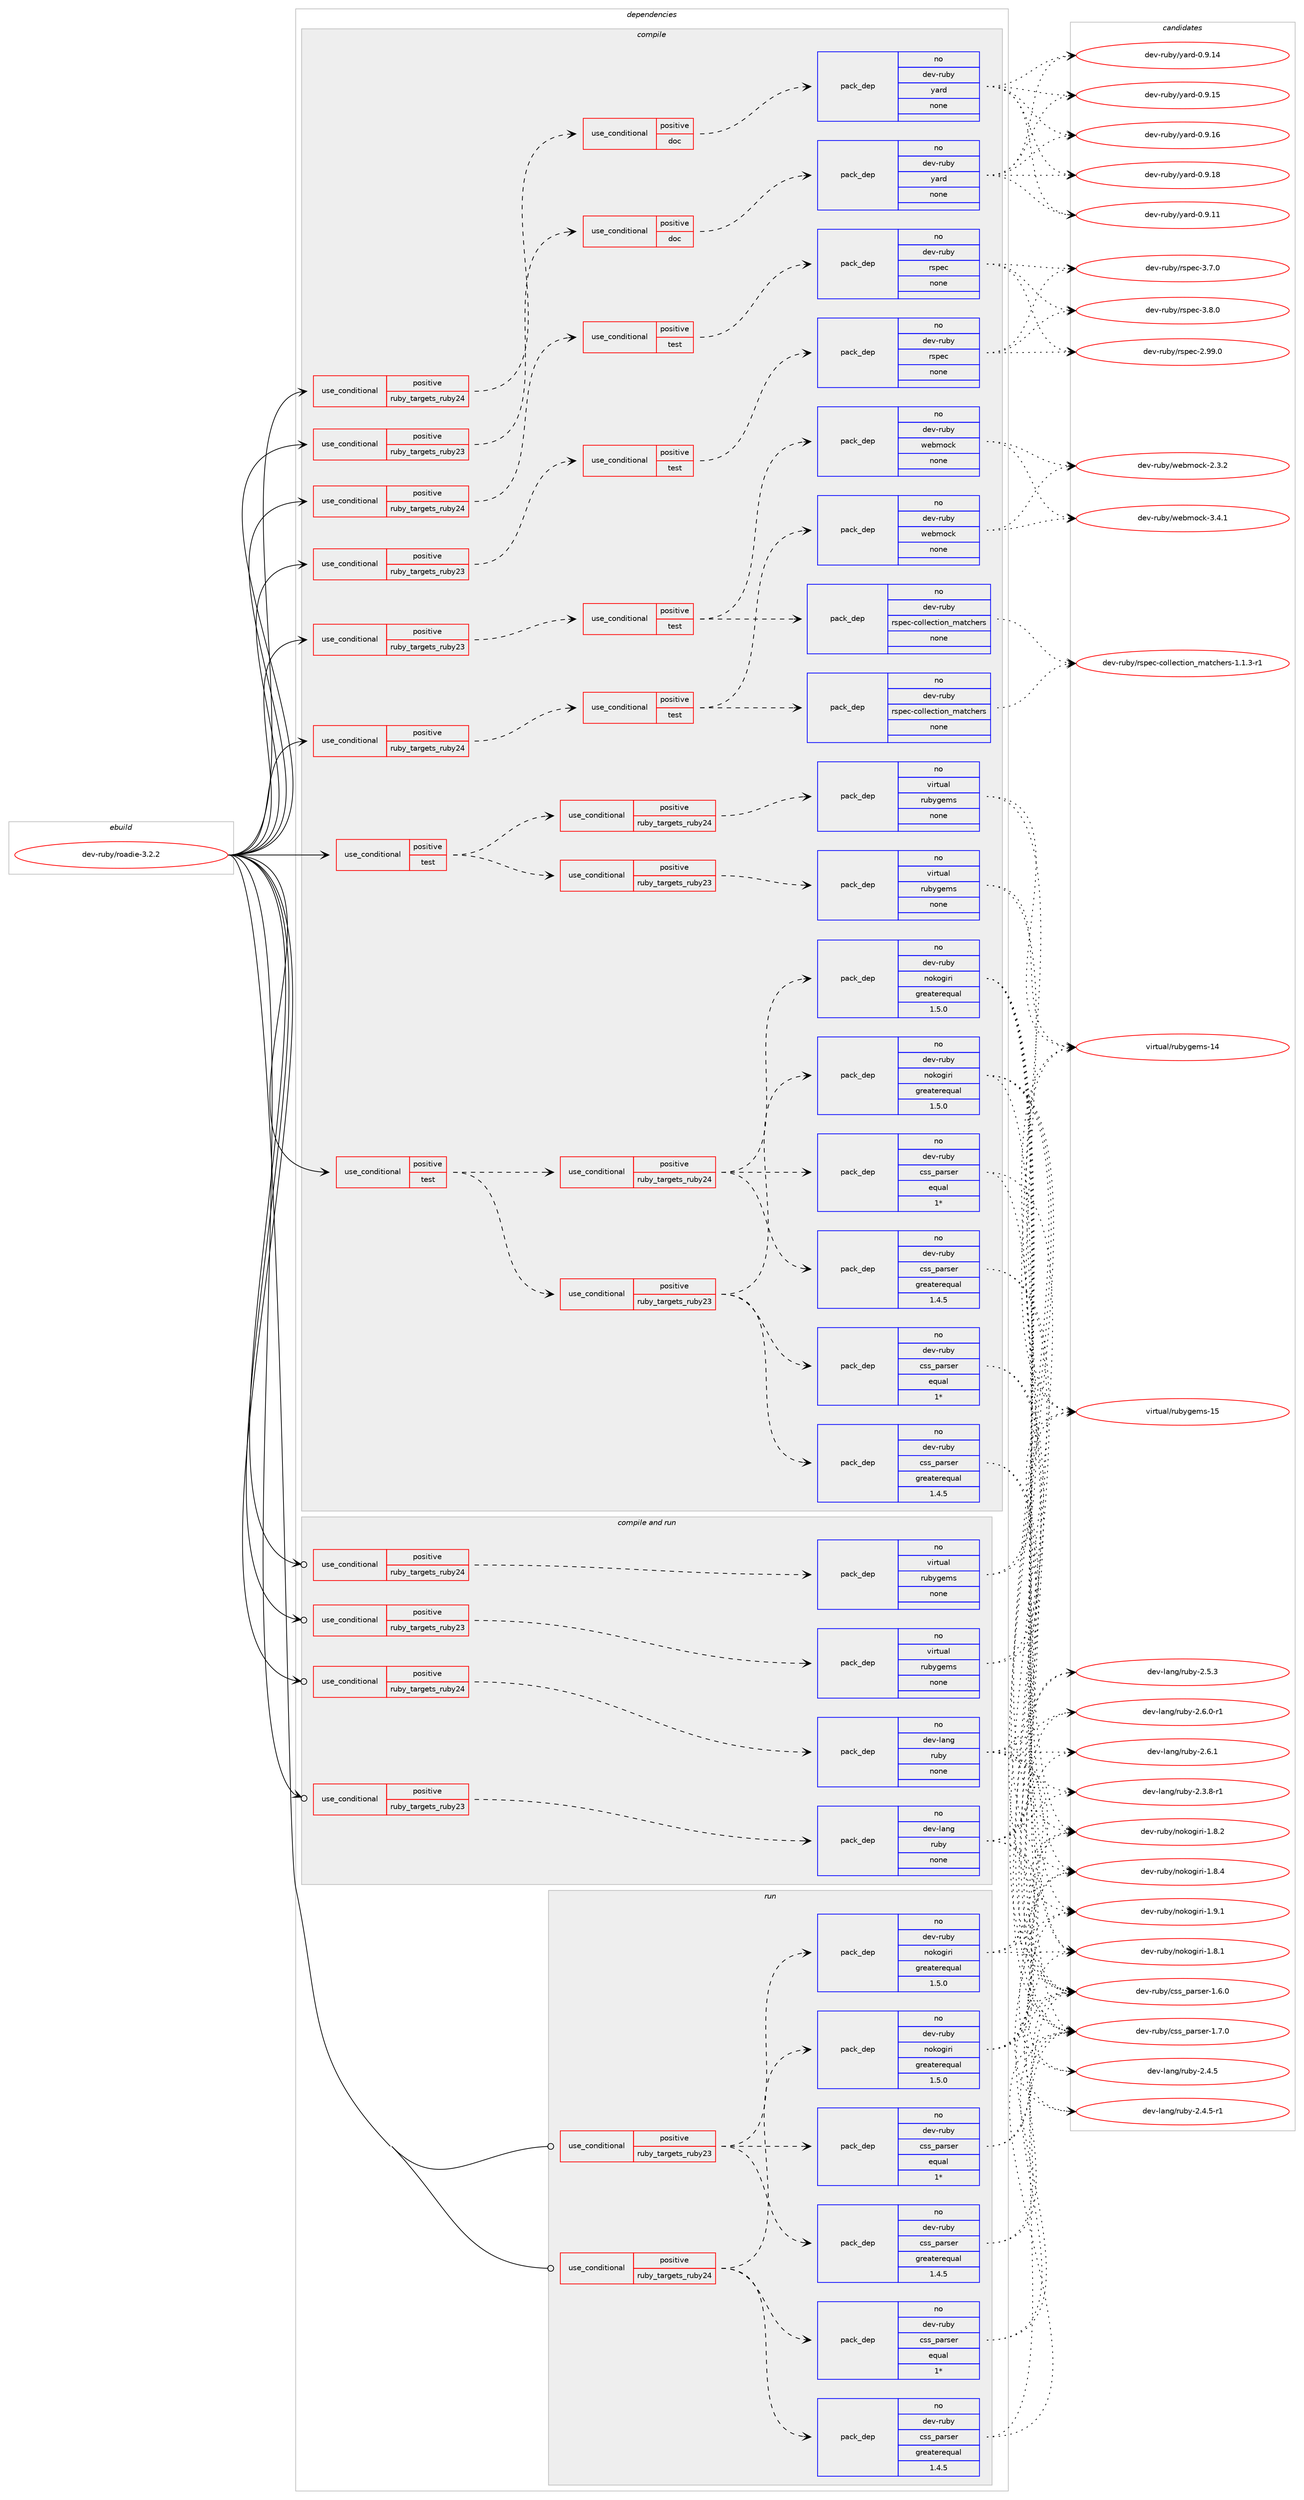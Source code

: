 digraph prolog {

# *************
# Graph options
# *************

newrank=true;
concentrate=true;
compound=true;
graph [rankdir=LR,fontname=Helvetica,fontsize=10,ranksep=1.5];#, ranksep=2.5, nodesep=0.2];
edge  [arrowhead=vee];
node  [fontname=Helvetica,fontsize=10];

# **********
# The ebuild
# **********

subgraph cluster_leftcol {
color=gray;
rank=same;
label=<<i>ebuild</i>>;
id [label="dev-ruby/roadie-3.2.2", color=red, width=4, href="../dev-ruby/roadie-3.2.2.svg"];
}

# ****************
# The dependencies
# ****************

subgraph cluster_midcol {
color=gray;
label=<<i>dependencies</i>>;
subgraph cluster_compile {
fillcolor="#eeeeee";
style=filled;
label=<<i>compile</i>>;
subgraph cond413509 {
dependency1519520 [label=<<TABLE BORDER="0" CELLBORDER="1" CELLSPACING="0" CELLPADDING="4"><TR><TD ROWSPAN="3" CELLPADDING="10">use_conditional</TD></TR><TR><TD>positive</TD></TR><TR><TD>ruby_targets_ruby23</TD></TR></TABLE>>, shape=none, color=red];
subgraph cond413510 {
dependency1519521 [label=<<TABLE BORDER="0" CELLBORDER="1" CELLSPACING="0" CELLPADDING="4"><TR><TD ROWSPAN="3" CELLPADDING="10">use_conditional</TD></TR><TR><TD>positive</TD></TR><TR><TD>doc</TD></TR></TABLE>>, shape=none, color=red];
subgraph pack1082505 {
dependency1519522 [label=<<TABLE BORDER="0" CELLBORDER="1" CELLSPACING="0" CELLPADDING="4" WIDTH="220"><TR><TD ROWSPAN="6" CELLPADDING="30">pack_dep</TD></TR><TR><TD WIDTH="110">no</TD></TR><TR><TD>dev-ruby</TD></TR><TR><TD>yard</TD></TR><TR><TD>none</TD></TR><TR><TD></TD></TR></TABLE>>, shape=none, color=blue];
}
dependency1519521:e -> dependency1519522:w [weight=20,style="dashed",arrowhead="vee"];
}
dependency1519520:e -> dependency1519521:w [weight=20,style="dashed",arrowhead="vee"];
}
id:e -> dependency1519520:w [weight=20,style="solid",arrowhead="vee"];
subgraph cond413511 {
dependency1519523 [label=<<TABLE BORDER="0" CELLBORDER="1" CELLSPACING="0" CELLPADDING="4"><TR><TD ROWSPAN="3" CELLPADDING="10">use_conditional</TD></TR><TR><TD>positive</TD></TR><TR><TD>ruby_targets_ruby23</TD></TR></TABLE>>, shape=none, color=red];
subgraph cond413512 {
dependency1519524 [label=<<TABLE BORDER="0" CELLBORDER="1" CELLSPACING="0" CELLPADDING="4"><TR><TD ROWSPAN="3" CELLPADDING="10">use_conditional</TD></TR><TR><TD>positive</TD></TR><TR><TD>test</TD></TR></TABLE>>, shape=none, color=red];
subgraph pack1082506 {
dependency1519525 [label=<<TABLE BORDER="0" CELLBORDER="1" CELLSPACING="0" CELLPADDING="4" WIDTH="220"><TR><TD ROWSPAN="6" CELLPADDING="30">pack_dep</TD></TR><TR><TD WIDTH="110">no</TD></TR><TR><TD>dev-ruby</TD></TR><TR><TD>rspec</TD></TR><TR><TD>none</TD></TR><TR><TD></TD></TR></TABLE>>, shape=none, color=blue];
}
dependency1519524:e -> dependency1519525:w [weight=20,style="dashed",arrowhead="vee"];
}
dependency1519523:e -> dependency1519524:w [weight=20,style="dashed",arrowhead="vee"];
}
id:e -> dependency1519523:w [weight=20,style="solid",arrowhead="vee"];
subgraph cond413513 {
dependency1519526 [label=<<TABLE BORDER="0" CELLBORDER="1" CELLSPACING="0" CELLPADDING="4"><TR><TD ROWSPAN="3" CELLPADDING="10">use_conditional</TD></TR><TR><TD>positive</TD></TR><TR><TD>ruby_targets_ruby23</TD></TR></TABLE>>, shape=none, color=red];
subgraph cond413514 {
dependency1519527 [label=<<TABLE BORDER="0" CELLBORDER="1" CELLSPACING="0" CELLPADDING="4"><TR><TD ROWSPAN="3" CELLPADDING="10">use_conditional</TD></TR><TR><TD>positive</TD></TR><TR><TD>test</TD></TR></TABLE>>, shape=none, color=red];
subgraph pack1082507 {
dependency1519528 [label=<<TABLE BORDER="0" CELLBORDER="1" CELLSPACING="0" CELLPADDING="4" WIDTH="220"><TR><TD ROWSPAN="6" CELLPADDING="30">pack_dep</TD></TR><TR><TD WIDTH="110">no</TD></TR><TR><TD>dev-ruby</TD></TR><TR><TD>rspec-collection_matchers</TD></TR><TR><TD>none</TD></TR><TR><TD></TD></TR></TABLE>>, shape=none, color=blue];
}
dependency1519527:e -> dependency1519528:w [weight=20,style="dashed",arrowhead="vee"];
subgraph pack1082508 {
dependency1519529 [label=<<TABLE BORDER="0" CELLBORDER="1" CELLSPACING="0" CELLPADDING="4" WIDTH="220"><TR><TD ROWSPAN="6" CELLPADDING="30">pack_dep</TD></TR><TR><TD WIDTH="110">no</TD></TR><TR><TD>dev-ruby</TD></TR><TR><TD>webmock</TD></TR><TR><TD>none</TD></TR><TR><TD></TD></TR></TABLE>>, shape=none, color=blue];
}
dependency1519527:e -> dependency1519529:w [weight=20,style="dashed",arrowhead="vee"];
}
dependency1519526:e -> dependency1519527:w [weight=20,style="dashed",arrowhead="vee"];
}
id:e -> dependency1519526:w [weight=20,style="solid",arrowhead="vee"];
subgraph cond413515 {
dependency1519530 [label=<<TABLE BORDER="0" CELLBORDER="1" CELLSPACING="0" CELLPADDING="4"><TR><TD ROWSPAN="3" CELLPADDING="10">use_conditional</TD></TR><TR><TD>positive</TD></TR><TR><TD>ruby_targets_ruby24</TD></TR></TABLE>>, shape=none, color=red];
subgraph cond413516 {
dependency1519531 [label=<<TABLE BORDER="0" CELLBORDER="1" CELLSPACING="0" CELLPADDING="4"><TR><TD ROWSPAN="3" CELLPADDING="10">use_conditional</TD></TR><TR><TD>positive</TD></TR><TR><TD>doc</TD></TR></TABLE>>, shape=none, color=red];
subgraph pack1082509 {
dependency1519532 [label=<<TABLE BORDER="0" CELLBORDER="1" CELLSPACING="0" CELLPADDING="4" WIDTH="220"><TR><TD ROWSPAN="6" CELLPADDING="30">pack_dep</TD></TR><TR><TD WIDTH="110">no</TD></TR><TR><TD>dev-ruby</TD></TR><TR><TD>yard</TD></TR><TR><TD>none</TD></TR><TR><TD></TD></TR></TABLE>>, shape=none, color=blue];
}
dependency1519531:e -> dependency1519532:w [weight=20,style="dashed",arrowhead="vee"];
}
dependency1519530:e -> dependency1519531:w [weight=20,style="dashed",arrowhead="vee"];
}
id:e -> dependency1519530:w [weight=20,style="solid",arrowhead="vee"];
subgraph cond413517 {
dependency1519533 [label=<<TABLE BORDER="0" CELLBORDER="1" CELLSPACING="0" CELLPADDING="4"><TR><TD ROWSPAN="3" CELLPADDING="10">use_conditional</TD></TR><TR><TD>positive</TD></TR><TR><TD>ruby_targets_ruby24</TD></TR></TABLE>>, shape=none, color=red];
subgraph cond413518 {
dependency1519534 [label=<<TABLE BORDER="0" CELLBORDER="1" CELLSPACING="0" CELLPADDING="4"><TR><TD ROWSPAN="3" CELLPADDING="10">use_conditional</TD></TR><TR><TD>positive</TD></TR><TR><TD>test</TD></TR></TABLE>>, shape=none, color=red];
subgraph pack1082510 {
dependency1519535 [label=<<TABLE BORDER="0" CELLBORDER="1" CELLSPACING="0" CELLPADDING="4" WIDTH="220"><TR><TD ROWSPAN="6" CELLPADDING="30">pack_dep</TD></TR><TR><TD WIDTH="110">no</TD></TR><TR><TD>dev-ruby</TD></TR><TR><TD>rspec</TD></TR><TR><TD>none</TD></TR><TR><TD></TD></TR></TABLE>>, shape=none, color=blue];
}
dependency1519534:e -> dependency1519535:w [weight=20,style="dashed",arrowhead="vee"];
}
dependency1519533:e -> dependency1519534:w [weight=20,style="dashed",arrowhead="vee"];
}
id:e -> dependency1519533:w [weight=20,style="solid",arrowhead="vee"];
subgraph cond413519 {
dependency1519536 [label=<<TABLE BORDER="0" CELLBORDER="1" CELLSPACING="0" CELLPADDING="4"><TR><TD ROWSPAN="3" CELLPADDING="10">use_conditional</TD></TR><TR><TD>positive</TD></TR><TR><TD>ruby_targets_ruby24</TD></TR></TABLE>>, shape=none, color=red];
subgraph cond413520 {
dependency1519537 [label=<<TABLE BORDER="0" CELLBORDER="1" CELLSPACING="0" CELLPADDING="4"><TR><TD ROWSPAN="3" CELLPADDING="10">use_conditional</TD></TR><TR><TD>positive</TD></TR><TR><TD>test</TD></TR></TABLE>>, shape=none, color=red];
subgraph pack1082511 {
dependency1519538 [label=<<TABLE BORDER="0" CELLBORDER="1" CELLSPACING="0" CELLPADDING="4" WIDTH="220"><TR><TD ROWSPAN="6" CELLPADDING="30">pack_dep</TD></TR><TR><TD WIDTH="110">no</TD></TR><TR><TD>dev-ruby</TD></TR><TR><TD>rspec-collection_matchers</TD></TR><TR><TD>none</TD></TR><TR><TD></TD></TR></TABLE>>, shape=none, color=blue];
}
dependency1519537:e -> dependency1519538:w [weight=20,style="dashed",arrowhead="vee"];
subgraph pack1082512 {
dependency1519539 [label=<<TABLE BORDER="0" CELLBORDER="1" CELLSPACING="0" CELLPADDING="4" WIDTH="220"><TR><TD ROWSPAN="6" CELLPADDING="30">pack_dep</TD></TR><TR><TD WIDTH="110">no</TD></TR><TR><TD>dev-ruby</TD></TR><TR><TD>webmock</TD></TR><TR><TD>none</TD></TR><TR><TD></TD></TR></TABLE>>, shape=none, color=blue];
}
dependency1519537:e -> dependency1519539:w [weight=20,style="dashed",arrowhead="vee"];
}
dependency1519536:e -> dependency1519537:w [weight=20,style="dashed",arrowhead="vee"];
}
id:e -> dependency1519536:w [weight=20,style="solid",arrowhead="vee"];
subgraph cond413521 {
dependency1519540 [label=<<TABLE BORDER="0" CELLBORDER="1" CELLSPACING="0" CELLPADDING="4"><TR><TD ROWSPAN="3" CELLPADDING="10">use_conditional</TD></TR><TR><TD>positive</TD></TR><TR><TD>test</TD></TR></TABLE>>, shape=none, color=red];
subgraph cond413522 {
dependency1519541 [label=<<TABLE BORDER="0" CELLBORDER="1" CELLSPACING="0" CELLPADDING="4"><TR><TD ROWSPAN="3" CELLPADDING="10">use_conditional</TD></TR><TR><TD>positive</TD></TR><TR><TD>ruby_targets_ruby23</TD></TR></TABLE>>, shape=none, color=red];
subgraph pack1082513 {
dependency1519542 [label=<<TABLE BORDER="0" CELLBORDER="1" CELLSPACING="0" CELLPADDING="4" WIDTH="220"><TR><TD ROWSPAN="6" CELLPADDING="30">pack_dep</TD></TR><TR><TD WIDTH="110">no</TD></TR><TR><TD>dev-ruby</TD></TR><TR><TD>nokogiri</TD></TR><TR><TD>greaterequal</TD></TR><TR><TD>1.5.0</TD></TR></TABLE>>, shape=none, color=blue];
}
dependency1519541:e -> dependency1519542:w [weight=20,style="dashed",arrowhead="vee"];
subgraph pack1082514 {
dependency1519543 [label=<<TABLE BORDER="0" CELLBORDER="1" CELLSPACING="0" CELLPADDING="4" WIDTH="220"><TR><TD ROWSPAN="6" CELLPADDING="30">pack_dep</TD></TR><TR><TD WIDTH="110">no</TD></TR><TR><TD>dev-ruby</TD></TR><TR><TD>css_parser</TD></TR><TR><TD>greaterequal</TD></TR><TR><TD>1.4.5</TD></TR></TABLE>>, shape=none, color=blue];
}
dependency1519541:e -> dependency1519543:w [weight=20,style="dashed",arrowhead="vee"];
subgraph pack1082515 {
dependency1519544 [label=<<TABLE BORDER="0" CELLBORDER="1" CELLSPACING="0" CELLPADDING="4" WIDTH="220"><TR><TD ROWSPAN="6" CELLPADDING="30">pack_dep</TD></TR><TR><TD WIDTH="110">no</TD></TR><TR><TD>dev-ruby</TD></TR><TR><TD>css_parser</TD></TR><TR><TD>equal</TD></TR><TR><TD>1*</TD></TR></TABLE>>, shape=none, color=blue];
}
dependency1519541:e -> dependency1519544:w [weight=20,style="dashed",arrowhead="vee"];
}
dependency1519540:e -> dependency1519541:w [weight=20,style="dashed",arrowhead="vee"];
subgraph cond413523 {
dependency1519545 [label=<<TABLE BORDER="0" CELLBORDER="1" CELLSPACING="0" CELLPADDING="4"><TR><TD ROWSPAN="3" CELLPADDING="10">use_conditional</TD></TR><TR><TD>positive</TD></TR><TR><TD>ruby_targets_ruby24</TD></TR></TABLE>>, shape=none, color=red];
subgraph pack1082516 {
dependency1519546 [label=<<TABLE BORDER="0" CELLBORDER="1" CELLSPACING="0" CELLPADDING="4" WIDTH="220"><TR><TD ROWSPAN="6" CELLPADDING="30">pack_dep</TD></TR><TR><TD WIDTH="110">no</TD></TR><TR><TD>dev-ruby</TD></TR><TR><TD>nokogiri</TD></TR><TR><TD>greaterequal</TD></TR><TR><TD>1.5.0</TD></TR></TABLE>>, shape=none, color=blue];
}
dependency1519545:e -> dependency1519546:w [weight=20,style="dashed",arrowhead="vee"];
subgraph pack1082517 {
dependency1519547 [label=<<TABLE BORDER="0" CELLBORDER="1" CELLSPACING="0" CELLPADDING="4" WIDTH="220"><TR><TD ROWSPAN="6" CELLPADDING="30">pack_dep</TD></TR><TR><TD WIDTH="110">no</TD></TR><TR><TD>dev-ruby</TD></TR><TR><TD>css_parser</TD></TR><TR><TD>greaterequal</TD></TR><TR><TD>1.4.5</TD></TR></TABLE>>, shape=none, color=blue];
}
dependency1519545:e -> dependency1519547:w [weight=20,style="dashed",arrowhead="vee"];
subgraph pack1082518 {
dependency1519548 [label=<<TABLE BORDER="0" CELLBORDER="1" CELLSPACING="0" CELLPADDING="4" WIDTH="220"><TR><TD ROWSPAN="6" CELLPADDING="30">pack_dep</TD></TR><TR><TD WIDTH="110">no</TD></TR><TR><TD>dev-ruby</TD></TR><TR><TD>css_parser</TD></TR><TR><TD>equal</TD></TR><TR><TD>1*</TD></TR></TABLE>>, shape=none, color=blue];
}
dependency1519545:e -> dependency1519548:w [weight=20,style="dashed",arrowhead="vee"];
}
dependency1519540:e -> dependency1519545:w [weight=20,style="dashed",arrowhead="vee"];
}
id:e -> dependency1519540:w [weight=20,style="solid",arrowhead="vee"];
subgraph cond413524 {
dependency1519549 [label=<<TABLE BORDER="0" CELLBORDER="1" CELLSPACING="0" CELLPADDING="4"><TR><TD ROWSPAN="3" CELLPADDING="10">use_conditional</TD></TR><TR><TD>positive</TD></TR><TR><TD>test</TD></TR></TABLE>>, shape=none, color=red];
subgraph cond413525 {
dependency1519550 [label=<<TABLE BORDER="0" CELLBORDER="1" CELLSPACING="0" CELLPADDING="4"><TR><TD ROWSPAN="3" CELLPADDING="10">use_conditional</TD></TR><TR><TD>positive</TD></TR><TR><TD>ruby_targets_ruby23</TD></TR></TABLE>>, shape=none, color=red];
subgraph pack1082519 {
dependency1519551 [label=<<TABLE BORDER="0" CELLBORDER="1" CELLSPACING="0" CELLPADDING="4" WIDTH="220"><TR><TD ROWSPAN="6" CELLPADDING="30">pack_dep</TD></TR><TR><TD WIDTH="110">no</TD></TR><TR><TD>virtual</TD></TR><TR><TD>rubygems</TD></TR><TR><TD>none</TD></TR><TR><TD></TD></TR></TABLE>>, shape=none, color=blue];
}
dependency1519550:e -> dependency1519551:w [weight=20,style="dashed",arrowhead="vee"];
}
dependency1519549:e -> dependency1519550:w [weight=20,style="dashed",arrowhead="vee"];
subgraph cond413526 {
dependency1519552 [label=<<TABLE BORDER="0" CELLBORDER="1" CELLSPACING="0" CELLPADDING="4"><TR><TD ROWSPAN="3" CELLPADDING="10">use_conditional</TD></TR><TR><TD>positive</TD></TR><TR><TD>ruby_targets_ruby24</TD></TR></TABLE>>, shape=none, color=red];
subgraph pack1082520 {
dependency1519553 [label=<<TABLE BORDER="0" CELLBORDER="1" CELLSPACING="0" CELLPADDING="4" WIDTH="220"><TR><TD ROWSPAN="6" CELLPADDING="30">pack_dep</TD></TR><TR><TD WIDTH="110">no</TD></TR><TR><TD>virtual</TD></TR><TR><TD>rubygems</TD></TR><TR><TD>none</TD></TR><TR><TD></TD></TR></TABLE>>, shape=none, color=blue];
}
dependency1519552:e -> dependency1519553:w [weight=20,style="dashed",arrowhead="vee"];
}
dependency1519549:e -> dependency1519552:w [weight=20,style="dashed",arrowhead="vee"];
}
id:e -> dependency1519549:w [weight=20,style="solid",arrowhead="vee"];
}
subgraph cluster_compileandrun {
fillcolor="#eeeeee";
style=filled;
label=<<i>compile and run</i>>;
subgraph cond413527 {
dependency1519554 [label=<<TABLE BORDER="0" CELLBORDER="1" CELLSPACING="0" CELLPADDING="4"><TR><TD ROWSPAN="3" CELLPADDING="10">use_conditional</TD></TR><TR><TD>positive</TD></TR><TR><TD>ruby_targets_ruby23</TD></TR></TABLE>>, shape=none, color=red];
subgraph pack1082521 {
dependency1519555 [label=<<TABLE BORDER="0" CELLBORDER="1" CELLSPACING="0" CELLPADDING="4" WIDTH="220"><TR><TD ROWSPAN="6" CELLPADDING="30">pack_dep</TD></TR><TR><TD WIDTH="110">no</TD></TR><TR><TD>dev-lang</TD></TR><TR><TD>ruby</TD></TR><TR><TD>none</TD></TR><TR><TD></TD></TR></TABLE>>, shape=none, color=blue];
}
dependency1519554:e -> dependency1519555:w [weight=20,style="dashed",arrowhead="vee"];
}
id:e -> dependency1519554:w [weight=20,style="solid",arrowhead="odotvee"];
subgraph cond413528 {
dependency1519556 [label=<<TABLE BORDER="0" CELLBORDER="1" CELLSPACING="0" CELLPADDING="4"><TR><TD ROWSPAN="3" CELLPADDING="10">use_conditional</TD></TR><TR><TD>positive</TD></TR><TR><TD>ruby_targets_ruby23</TD></TR></TABLE>>, shape=none, color=red];
subgraph pack1082522 {
dependency1519557 [label=<<TABLE BORDER="0" CELLBORDER="1" CELLSPACING="0" CELLPADDING="4" WIDTH="220"><TR><TD ROWSPAN="6" CELLPADDING="30">pack_dep</TD></TR><TR><TD WIDTH="110">no</TD></TR><TR><TD>virtual</TD></TR><TR><TD>rubygems</TD></TR><TR><TD>none</TD></TR><TR><TD></TD></TR></TABLE>>, shape=none, color=blue];
}
dependency1519556:e -> dependency1519557:w [weight=20,style="dashed",arrowhead="vee"];
}
id:e -> dependency1519556:w [weight=20,style="solid",arrowhead="odotvee"];
subgraph cond413529 {
dependency1519558 [label=<<TABLE BORDER="0" CELLBORDER="1" CELLSPACING="0" CELLPADDING="4"><TR><TD ROWSPAN="3" CELLPADDING="10">use_conditional</TD></TR><TR><TD>positive</TD></TR><TR><TD>ruby_targets_ruby24</TD></TR></TABLE>>, shape=none, color=red];
subgraph pack1082523 {
dependency1519559 [label=<<TABLE BORDER="0" CELLBORDER="1" CELLSPACING="0" CELLPADDING="4" WIDTH="220"><TR><TD ROWSPAN="6" CELLPADDING="30">pack_dep</TD></TR><TR><TD WIDTH="110">no</TD></TR><TR><TD>dev-lang</TD></TR><TR><TD>ruby</TD></TR><TR><TD>none</TD></TR><TR><TD></TD></TR></TABLE>>, shape=none, color=blue];
}
dependency1519558:e -> dependency1519559:w [weight=20,style="dashed",arrowhead="vee"];
}
id:e -> dependency1519558:w [weight=20,style="solid",arrowhead="odotvee"];
subgraph cond413530 {
dependency1519560 [label=<<TABLE BORDER="0" CELLBORDER="1" CELLSPACING="0" CELLPADDING="4"><TR><TD ROWSPAN="3" CELLPADDING="10">use_conditional</TD></TR><TR><TD>positive</TD></TR><TR><TD>ruby_targets_ruby24</TD></TR></TABLE>>, shape=none, color=red];
subgraph pack1082524 {
dependency1519561 [label=<<TABLE BORDER="0" CELLBORDER="1" CELLSPACING="0" CELLPADDING="4" WIDTH="220"><TR><TD ROWSPAN="6" CELLPADDING="30">pack_dep</TD></TR><TR><TD WIDTH="110">no</TD></TR><TR><TD>virtual</TD></TR><TR><TD>rubygems</TD></TR><TR><TD>none</TD></TR><TR><TD></TD></TR></TABLE>>, shape=none, color=blue];
}
dependency1519560:e -> dependency1519561:w [weight=20,style="dashed",arrowhead="vee"];
}
id:e -> dependency1519560:w [weight=20,style="solid",arrowhead="odotvee"];
}
subgraph cluster_run {
fillcolor="#eeeeee";
style=filled;
label=<<i>run</i>>;
subgraph cond413531 {
dependency1519562 [label=<<TABLE BORDER="0" CELLBORDER="1" CELLSPACING="0" CELLPADDING="4"><TR><TD ROWSPAN="3" CELLPADDING="10">use_conditional</TD></TR><TR><TD>positive</TD></TR><TR><TD>ruby_targets_ruby23</TD></TR></TABLE>>, shape=none, color=red];
subgraph pack1082525 {
dependency1519563 [label=<<TABLE BORDER="0" CELLBORDER="1" CELLSPACING="0" CELLPADDING="4" WIDTH="220"><TR><TD ROWSPAN="6" CELLPADDING="30">pack_dep</TD></TR><TR><TD WIDTH="110">no</TD></TR><TR><TD>dev-ruby</TD></TR><TR><TD>nokogiri</TD></TR><TR><TD>greaterequal</TD></TR><TR><TD>1.5.0</TD></TR></TABLE>>, shape=none, color=blue];
}
dependency1519562:e -> dependency1519563:w [weight=20,style="dashed",arrowhead="vee"];
subgraph pack1082526 {
dependency1519564 [label=<<TABLE BORDER="0" CELLBORDER="1" CELLSPACING="0" CELLPADDING="4" WIDTH="220"><TR><TD ROWSPAN="6" CELLPADDING="30">pack_dep</TD></TR><TR><TD WIDTH="110">no</TD></TR><TR><TD>dev-ruby</TD></TR><TR><TD>css_parser</TD></TR><TR><TD>greaterequal</TD></TR><TR><TD>1.4.5</TD></TR></TABLE>>, shape=none, color=blue];
}
dependency1519562:e -> dependency1519564:w [weight=20,style="dashed",arrowhead="vee"];
subgraph pack1082527 {
dependency1519565 [label=<<TABLE BORDER="0" CELLBORDER="1" CELLSPACING="0" CELLPADDING="4" WIDTH="220"><TR><TD ROWSPAN="6" CELLPADDING="30">pack_dep</TD></TR><TR><TD WIDTH="110">no</TD></TR><TR><TD>dev-ruby</TD></TR><TR><TD>css_parser</TD></TR><TR><TD>equal</TD></TR><TR><TD>1*</TD></TR></TABLE>>, shape=none, color=blue];
}
dependency1519562:e -> dependency1519565:w [weight=20,style="dashed",arrowhead="vee"];
}
id:e -> dependency1519562:w [weight=20,style="solid",arrowhead="odot"];
subgraph cond413532 {
dependency1519566 [label=<<TABLE BORDER="0" CELLBORDER="1" CELLSPACING="0" CELLPADDING="4"><TR><TD ROWSPAN="3" CELLPADDING="10">use_conditional</TD></TR><TR><TD>positive</TD></TR><TR><TD>ruby_targets_ruby24</TD></TR></TABLE>>, shape=none, color=red];
subgraph pack1082528 {
dependency1519567 [label=<<TABLE BORDER="0" CELLBORDER="1" CELLSPACING="0" CELLPADDING="4" WIDTH="220"><TR><TD ROWSPAN="6" CELLPADDING="30">pack_dep</TD></TR><TR><TD WIDTH="110">no</TD></TR><TR><TD>dev-ruby</TD></TR><TR><TD>nokogiri</TD></TR><TR><TD>greaterequal</TD></TR><TR><TD>1.5.0</TD></TR></TABLE>>, shape=none, color=blue];
}
dependency1519566:e -> dependency1519567:w [weight=20,style="dashed",arrowhead="vee"];
subgraph pack1082529 {
dependency1519568 [label=<<TABLE BORDER="0" CELLBORDER="1" CELLSPACING="0" CELLPADDING="4" WIDTH="220"><TR><TD ROWSPAN="6" CELLPADDING="30">pack_dep</TD></TR><TR><TD WIDTH="110">no</TD></TR><TR><TD>dev-ruby</TD></TR><TR><TD>css_parser</TD></TR><TR><TD>greaterequal</TD></TR><TR><TD>1.4.5</TD></TR></TABLE>>, shape=none, color=blue];
}
dependency1519566:e -> dependency1519568:w [weight=20,style="dashed",arrowhead="vee"];
subgraph pack1082530 {
dependency1519569 [label=<<TABLE BORDER="0" CELLBORDER="1" CELLSPACING="0" CELLPADDING="4" WIDTH="220"><TR><TD ROWSPAN="6" CELLPADDING="30">pack_dep</TD></TR><TR><TD WIDTH="110">no</TD></TR><TR><TD>dev-ruby</TD></TR><TR><TD>css_parser</TD></TR><TR><TD>equal</TD></TR><TR><TD>1*</TD></TR></TABLE>>, shape=none, color=blue];
}
dependency1519566:e -> dependency1519569:w [weight=20,style="dashed",arrowhead="vee"];
}
id:e -> dependency1519566:w [weight=20,style="solid",arrowhead="odot"];
}
}

# **************
# The candidates
# **************

subgraph cluster_choices {
rank=same;
color=gray;
label=<<i>candidates</i>>;

subgraph choice1082505 {
color=black;
nodesep=1;
choice1001011184511411798121471219711410045484657464949 [label="dev-ruby/yard-0.9.11", color=red, width=4,href="../dev-ruby/yard-0.9.11.svg"];
choice1001011184511411798121471219711410045484657464952 [label="dev-ruby/yard-0.9.14", color=red, width=4,href="../dev-ruby/yard-0.9.14.svg"];
choice1001011184511411798121471219711410045484657464953 [label="dev-ruby/yard-0.9.15", color=red, width=4,href="../dev-ruby/yard-0.9.15.svg"];
choice1001011184511411798121471219711410045484657464954 [label="dev-ruby/yard-0.9.16", color=red, width=4,href="../dev-ruby/yard-0.9.16.svg"];
choice1001011184511411798121471219711410045484657464956 [label="dev-ruby/yard-0.9.18", color=red, width=4,href="../dev-ruby/yard-0.9.18.svg"];
dependency1519522:e -> choice1001011184511411798121471219711410045484657464949:w [style=dotted,weight="100"];
dependency1519522:e -> choice1001011184511411798121471219711410045484657464952:w [style=dotted,weight="100"];
dependency1519522:e -> choice1001011184511411798121471219711410045484657464953:w [style=dotted,weight="100"];
dependency1519522:e -> choice1001011184511411798121471219711410045484657464954:w [style=dotted,weight="100"];
dependency1519522:e -> choice1001011184511411798121471219711410045484657464956:w [style=dotted,weight="100"];
}
subgraph choice1082506 {
color=black;
nodesep=1;
choice1001011184511411798121471141151121019945504657574648 [label="dev-ruby/rspec-2.99.0", color=red, width=4,href="../dev-ruby/rspec-2.99.0.svg"];
choice10010111845114117981214711411511210199455146554648 [label="dev-ruby/rspec-3.7.0", color=red, width=4,href="../dev-ruby/rspec-3.7.0.svg"];
choice10010111845114117981214711411511210199455146564648 [label="dev-ruby/rspec-3.8.0", color=red, width=4,href="../dev-ruby/rspec-3.8.0.svg"];
dependency1519525:e -> choice1001011184511411798121471141151121019945504657574648:w [style=dotted,weight="100"];
dependency1519525:e -> choice10010111845114117981214711411511210199455146554648:w [style=dotted,weight="100"];
dependency1519525:e -> choice10010111845114117981214711411511210199455146564648:w [style=dotted,weight="100"];
}
subgraph choice1082507 {
color=black;
nodesep=1;
choice100101118451141179812147114115112101994599111108108101991161051111109510997116991041011141154549464946514511449 [label="dev-ruby/rspec-collection_matchers-1.1.3-r1", color=red, width=4,href="../dev-ruby/rspec-collection_matchers-1.1.3-r1.svg"];
dependency1519528:e -> choice100101118451141179812147114115112101994599111108108101991161051111109510997116991041011141154549464946514511449:w [style=dotted,weight="100"];
}
subgraph choice1082508 {
color=black;
nodesep=1;
choice1001011184511411798121471191019810911199107455046514650 [label="dev-ruby/webmock-2.3.2", color=red, width=4,href="../dev-ruby/webmock-2.3.2.svg"];
choice1001011184511411798121471191019810911199107455146524649 [label="dev-ruby/webmock-3.4.1", color=red, width=4,href="../dev-ruby/webmock-3.4.1.svg"];
dependency1519529:e -> choice1001011184511411798121471191019810911199107455046514650:w [style=dotted,weight="100"];
dependency1519529:e -> choice1001011184511411798121471191019810911199107455146524649:w [style=dotted,weight="100"];
}
subgraph choice1082509 {
color=black;
nodesep=1;
choice1001011184511411798121471219711410045484657464949 [label="dev-ruby/yard-0.9.11", color=red, width=4,href="../dev-ruby/yard-0.9.11.svg"];
choice1001011184511411798121471219711410045484657464952 [label="dev-ruby/yard-0.9.14", color=red, width=4,href="../dev-ruby/yard-0.9.14.svg"];
choice1001011184511411798121471219711410045484657464953 [label="dev-ruby/yard-0.9.15", color=red, width=4,href="../dev-ruby/yard-0.9.15.svg"];
choice1001011184511411798121471219711410045484657464954 [label="dev-ruby/yard-0.9.16", color=red, width=4,href="../dev-ruby/yard-0.9.16.svg"];
choice1001011184511411798121471219711410045484657464956 [label="dev-ruby/yard-0.9.18", color=red, width=4,href="../dev-ruby/yard-0.9.18.svg"];
dependency1519532:e -> choice1001011184511411798121471219711410045484657464949:w [style=dotted,weight="100"];
dependency1519532:e -> choice1001011184511411798121471219711410045484657464952:w [style=dotted,weight="100"];
dependency1519532:e -> choice1001011184511411798121471219711410045484657464953:w [style=dotted,weight="100"];
dependency1519532:e -> choice1001011184511411798121471219711410045484657464954:w [style=dotted,weight="100"];
dependency1519532:e -> choice1001011184511411798121471219711410045484657464956:w [style=dotted,weight="100"];
}
subgraph choice1082510 {
color=black;
nodesep=1;
choice1001011184511411798121471141151121019945504657574648 [label="dev-ruby/rspec-2.99.0", color=red, width=4,href="../dev-ruby/rspec-2.99.0.svg"];
choice10010111845114117981214711411511210199455146554648 [label="dev-ruby/rspec-3.7.0", color=red, width=4,href="../dev-ruby/rspec-3.7.0.svg"];
choice10010111845114117981214711411511210199455146564648 [label="dev-ruby/rspec-3.8.0", color=red, width=4,href="../dev-ruby/rspec-3.8.0.svg"];
dependency1519535:e -> choice1001011184511411798121471141151121019945504657574648:w [style=dotted,weight="100"];
dependency1519535:e -> choice10010111845114117981214711411511210199455146554648:w [style=dotted,weight="100"];
dependency1519535:e -> choice10010111845114117981214711411511210199455146564648:w [style=dotted,weight="100"];
}
subgraph choice1082511 {
color=black;
nodesep=1;
choice100101118451141179812147114115112101994599111108108101991161051111109510997116991041011141154549464946514511449 [label="dev-ruby/rspec-collection_matchers-1.1.3-r1", color=red, width=4,href="../dev-ruby/rspec-collection_matchers-1.1.3-r1.svg"];
dependency1519538:e -> choice100101118451141179812147114115112101994599111108108101991161051111109510997116991041011141154549464946514511449:w [style=dotted,weight="100"];
}
subgraph choice1082512 {
color=black;
nodesep=1;
choice1001011184511411798121471191019810911199107455046514650 [label="dev-ruby/webmock-2.3.2", color=red, width=4,href="../dev-ruby/webmock-2.3.2.svg"];
choice1001011184511411798121471191019810911199107455146524649 [label="dev-ruby/webmock-3.4.1", color=red, width=4,href="../dev-ruby/webmock-3.4.1.svg"];
dependency1519539:e -> choice1001011184511411798121471191019810911199107455046514650:w [style=dotted,weight="100"];
dependency1519539:e -> choice1001011184511411798121471191019810911199107455146524649:w [style=dotted,weight="100"];
}
subgraph choice1082513 {
color=black;
nodesep=1;
choice100101118451141179812147110111107111103105114105454946564649 [label="dev-ruby/nokogiri-1.8.1", color=red, width=4,href="../dev-ruby/nokogiri-1.8.1.svg"];
choice100101118451141179812147110111107111103105114105454946564650 [label="dev-ruby/nokogiri-1.8.2", color=red, width=4,href="../dev-ruby/nokogiri-1.8.2.svg"];
choice100101118451141179812147110111107111103105114105454946564652 [label="dev-ruby/nokogiri-1.8.4", color=red, width=4,href="../dev-ruby/nokogiri-1.8.4.svg"];
choice100101118451141179812147110111107111103105114105454946574649 [label="dev-ruby/nokogiri-1.9.1", color=red, width=4,href="../dev-ruby/nokogiri-1.9.1.svg"];
dependency1519542:e -> choice100101118451141179812147110111107111103105114105454946564649:w [style=dotted,weight="100"];
dependency1519542:e -> choice100101118451141179812147110111107111103105114105454946564650:w [style=dotted,weight="100"];
dependency1519542:e -> choice100101118451141179812147110111107111103105114105454946564652:w [style=dotted,weight="100"];
dependency1519542:e -> choice100101118451141179812147110111107111103105114105454946574649:w [style=dotted,weight="100"];
}
subgraph choice1082514 {
color=black;
nodesep=1;
choice100101118451141179812147991151159511297114115101114454946544648 [label="dev-ruby/css_parser-1.6.0", color=red, width=4,href="../dev-ruby/css_parser-1.6.0.svg"];
choice100101118451141179812147991151159511297114115101114454946554648 [label="dev-ruby/css_parser-1.7.0", color=red, width=4,href="../dev-ruby/css_parser-1.7.0.svg"];
dependency1519543:e -> choice100101118451141179812147991151159511297114115101114454946544648:w [style=dotted,weight="100"];
dependency1519543:e -> choice100101118451141179812147991151159511297114115101114454946554648:w [style=dotted,weight="100"];
}
subgraph choice1082515 {
color=black;
nodesep=1;
choice100101118451141179812147991151159511297114115101114454946544648 [label="dev-ruby/css_parser-1.6.0", color=red, width=4,href="../dev-ruby/css_parser-1.6.0.svg"];
choice100101118451141179812147991151159511297114115101114454946554648 [label="dev-ruby/css_parser-1.7.0", color=red, width=4,href="../dev-ruby/css_parser-1.7.0.svg"];
dependency1519544:e -> choice100101118451141179812147991151159511297114115101114454946544648:w [style=dotted,weight="100"];
dependency1519544:e -> choice100101118451141179812147991151159511297114115101114454946554648:w [style=dotted,weight="100"];
}
subgraph choice1082516 {
color=black;
nodesep=1;
choice100101118451141179812147110111107111103105114105454946564649 [label="dev-ruby/nokogiri-1.8.1", color=red, width=4,href="../dev-ruby/nokogiri-1.8.1.svg"];
choice100101118451141179812147110111107111103105114105454946564650 [label="dev-ruby/nokogiri-1.8.2", color=red, width=4,href="../dev-ruby/nokogiri-1.8.2.svg"];
choice100101118451141179812147110111107111103105114105454946564652 [label="dev-ruby/nokogiri-1.8.4", color=red, width=4,href="../dev-ruby/nokogiri-1.8.4.svg"];
choice100101118451141179812147110111107111103105114105454946574649 [label="dev-ruby/nokogiri-1.9.1", color=red, width=4,href="../dev-ruby/nokogiri-1.9.1.svg"];
dependency1519546:e -> choice100101118451141179812147110111107111103105114105454946564649:w [style=dotted,weight="100"];
dependency1519546:e -> choice100101118451141179812147110111107111103105114105454946564650:w [style=dotted,weight="100"];
dependency1519546:e -> choice100101118451141179812147110111107111103105114105454946564652:w [style=dotted,weight="100"];
dependency1519546:e -> choice100101118451141179812147110111107111103105114105454946574649:w [style=dotted,weight="100"];
}
subgraph choice1082517 {
color=black;
nodesep=1;
choice100101118451141179812147991151159511297114115101114454946544648 [label="dev-ruby/css_parser-1.6.0", color=red, width=4,href="../dev-ruby/css_parser-1.6.0.svg"];
choice100101118451141179812147991151159511297114115101114454946554648 [label="dev-ruby/css_parser-1.7.0", color=red, width=4,href="../dev-ruby/css_parser-1.7.0.svg"];
dependency1519547:e -> choice100101118451141179812147991151159511297114115101114454946544648:w [style=dotted,weight="100"];
dependency1519547:e -> choice100101118451141179812147991151159511297114115101114454946554648:w [style=dotted,weight="100"];
}
subgraph choice1082518 {
color=black;
nodesep=1;
choice100101118451141179812147991151159511297114115101114454946544648 [label="dev-ruby/css_parser-1.6.0", color=red, width=4,href="../dev-ruby/css_parser-1.6.0.svg"];
choice100101118451141179812147991151159511297114115101114454946554648 [label="dev-ruby/css_parser-1.7.0", color=red, width=4,href="../dev-ruby/css_parser-1.7.0.svg"];
dependency1519548:e -> choice100101118451141179812147991151159511297114115101114454946544648:w [style=dotted,weight="100"];
dependency1519548:e -> choice100101118451141179812147991151159511297114115101114454946554648:w [style=dotted,weight="100"];
}
subgraph choice1082519 {
color=black;
nodesep=1;
choice118105114116117971084711411798121103101109115454952 [label="virtual/rubygems-14", color=red, width=4,href="../virtual/rubygems-14.svg"];
choice118105114116117971084711411798121103101109115454953 [label="virtual/rubygems-15", color=red, width=4,href="../virtual/rubygems-15.svg"];
dependency1519551:e -> choice118105114116117971084711411798121103101109115454952:w [style=dotted,weight="100"];
dependency1519551:e -> choice118105114116117971084711411798121103101109115454953:w [style=dotted,weight="100"];
}
subgraph choice1082520 {
color=black;
nodesep=1;
choice118105114116117971084711411798121103101109115454952 [label="virtual/rubygems-14", color=red, width=4,href="../virtual/rubygems-14.svg"];
choice118105114116117971084711411798121103101109115454953 [label="virtual/rubygems-15", color=red, width=4,href="../virtual/rubygems-15.svg"];
dependency1519553:e -> choice118105114116117971084711411798121103101109115454952:w [style=dotted,weight="100"];
dependency1519553:e -> choice118105114116117971084711411798121103101109115454953:w [style=dotted,weight="100"];
}
subgraph choice1082521 {
color=black;
nodesep=1;
choice100101118451089711010347114117981214550465146564511449 [label="dev-lang/ruby-2.3.8-r1", color=red, width=4,href="../dev-lang/ruby-2.3.8-r1.svg"];
choice10010111845108971101034711411798121455046524653 [label="dev-lang/ruby-2.4.5", color=red, width=4,href="../dev-lang/ruby-2.4.5.svg"];
choice100101118451089711010347114117981214550465246534511449 [label="dev-lang/ruby-2.4.5-r1", color=red, width=4,href="../dev-lang/ruby-2.4.5-r1.svg"];
choice10010111845108971101034711411798121455046534651 [label="dev-lang/ruby-2.5.3", color=red, width=4,href="../dev-lang/ruby-2.5.3.svg"];
choice100101118451089711010347114117981214550465446484511449 [label="dev-lang/ruby-2.6.0-r1", color=red, width=4,href="../dev-lang/ruby-2.6.0-r1.svg"];
choice10010111845108971101034711411798121455046544649 [label="dev-lang/ruby-2.6.1", color=red, width=4,href="../dev-lang/ruby-2.6.1.svg"];
dependency1519555:e -> choice100101118451089711010347114117981214550465146564511449:w [style=dotted,weight="100"];
dependency1519555:e -> choice10010111845108971101034711411798121455046524653:w [style=dotted,weight="100"];
dependency1519555:e -> choice100101118451089711010347114117981214550465246534511449:w [style=dotted,weight="100"];
dependency1519555:e -> choice10010111845108971101034711411798121455046534651:w [style=dotted,weight="100"];
dependency1519555:e -> choice100101118451089711010347114117981214550465446484511449:w [style=dotted,weight="100"];
dependency1519555:e -> choice10010111845108971101034711411798121455046544649:w [style=dotted,weight="100"];
}
subgraph choice1082522 {
color=black;
nodesep=1;
choice118105114116117971084711411798121103101109115454952 [label="virtual/rubygems-14", color=red, width=4,href="../virtual/rubygems-14.svg"];
choice118105114116117971084711411798121103101109115454953 [label="virtual/rubygems-15", color=red, width=4,href="../virtual/rubygems-15.svg"];
dependency1519557:e -> choice118105114116117971084711411798121103101109115454952:w [style=dotted,weight="100"];
dependency1519557:e -> choice118105114116117971084711411798121103101109115454953:w [style=dotted,weight="100"];
}
subgraph choice1082523 {
color=black;
nodesep=1;
choice100101118451089711010347114117981214550465146564511449 [label="dev-lang/ruby-2.3.8-r1", color=red, width=4,href="../dev-lang/ruby-2.3.8-r1.svg"];
choice10010111845108971101034711411798121455046524653 [label="dev-lang/ruby-2.4.5", color=red, width=4,href="../dev-lang/ruby-2.4.5.svg"];
choice100101118451089711010347114117981214550465246534511449 [label="dev-lang/ruby-2.4.5-r1", color=red, width=4,href="../dev-lang/ruby-2.4.5-r1.svg"];
choice10010111845108971101034711411798121455046534651 [label="dev-lang/ruby-2.5.3", color=red, width=4,href="../dev-lang/ruby-2.5.3.svg"];
choice100101118451089711010347114117981214550465446484511449 [label="dev-lang/ruby-2.6.0-r1", color=red, width=4,href="../dev-lang/ruby-2.6.0-r1.svg"];
choice10010111845108971101034711411798121455046544649 [label="dev-lang/ruby-2.6.1", color=red, width=4,href="../dev-lang/ruby-2.6.1.svg"];
dependency1519559:e -> choice100101118451089711010347114117981214550465146564511449:w [style=dotted,weight="100"];
dependency1519559:e -> choice10010111845108971101034711411798121455046524653:w [style=dotted,weight="100"];
dependency1519559:e -> choice100101118451089711010347114117981214550465246534511449:w [style=dotted,weight="100"];
dependency1519559:e -> choice10010111845108971101034711411798121455046534651:w [style=dotted,weight="100"];
dependency1519559:e -> choice100101118451089711010347114117981214550465446484511449:w [style=dotted,weight="100"];
dependency1519559:e -> choice10010111845108971101034711411798121455046544649:w [style=dotted,weight="100"];
}
subgraph choice1082524 {
color=black;
nodesep=1;
choice118105114116117971084711411798121103101109115454952 [label="virtual/rubygems-14", color=red, width=4,href="../virtual/rubygems-14.svg"];
choice118105114116117971084711411798121103101109115454953 [label="virtual/rubygems-15", color=red, width=4,href="../virtual/rubygems-15.svg"];
dependency1519561:e -> choice118105114116117971084711411798121103101109115454952:w [style=dotted,weight="100"];
dependency1519561:e -> choice118105114116117971084711411798121103101109115454953:w [style=dotted,weight="100"];
}
subgraph choice1082525 {
color=black;
nodesep=1;
choice100101118451141179812147110111107111103105114105454946564649 [label="dev-ruby/nokogiri-1.8.1", color=red, width=4,href="../dev-ruby/nokogiri-1.8.1.svg"];
choice100101118451141179812147110111107111103105114105454946564650 [label="dev-ruby/nokogiri-1.8.2", color=red, width=4,href="../dev-ruby/nokogiri-1.8.2.svg"];
choice100101118451141179812147110111107111103105114105454946564652 [label="dev-ruby/nokogiri-1.8.4", color=red, width=4,href="../dev-ruby/nokogiri-1.8.4.svg"];
choice100101118451141179812147110111107111103105114105454946574649 [label="dev-ruby/nokogiri-1.9.1", color=red, width=4,href="../dev-ruby/nokogiri-1.9.1.svg"];
dependency1519563:e -> choice100101118451141179812147110111107111103105114105454946564649:w [style=dotted,weight="100"];
dependency1519563:e -> choice100101118451141179812147110111107111103105114105454946564650:w [style=dotted,weight="100"];
dependency1519563:e -> choice100101118451141179812147110111107111103105114105454946564652:w [style=dotted,weight="100"];
dependency1519563:e -> choice100101118451141179812147110111107111103105114105454946574649:w [style=dotted,weight="100"];
}
subgraph choice1082526 {
color=black;
nodesep=1;
choice100101118451141179812147991151159511297114115101114454946544648 [label="dev-ruby/css_parser-1.6.0", color=red, width=4,href="../dev-ruby/css_parser-1.6.0.svg"];
choice100101118451141179812147991151159511297114115101114454946554648 [label="dev-ruby/css_parser-1.7.0", color=red, width=4,href="../dev-ruby/css_parser-1.7.0.svg"];
dependency1519564:e -> choice100101118451141179812147991151159511297114115101114454946544648:w [style=dotted,weight="100"];
dependency1519564:e -> choice100101118451141179812147991151159511297114115101114454946554648:w [style=dotted,weight="100"];
}
subgraph choice1082527 {
color=black;
nodesep=1;
choice100101118451141179812147991151159511297114115101114454946544648 [label="dev-ruby/css_parser-1.6.0", color=red, width=4,href="../dev-ruby/css_parser-1.6.0.svg"];
choice100101118451141179812147991151159511297114115101114454946554648 [label="dev-ruby/css_parser-1.7.0", color=red, width=4,href="../dev-ruby/css_parser-1.7.0.svg"];
dependency1519565:e -> choice100101118451141179812147991151159511297114115101114454946544648:w [style=dotted,weight="100"];
dependency1519565:e -> choice100101118451141179812147991151159511297114115101114454946554648:w [style=dotted,weight="100"];
}
subgraph choice1082528 {
color=black;
nodesep=1;
choice100101118451141179812147110111107111103105114105454946564649 [label="dev-ruby/nokogiri-1.8.1", color=red, width=4,href="../dev-ruby/nokogiri-1.8.1.svg"];
choice100101118451141179812147110111107111103105114105454946564650 [label="dev-ruby/nokogiri-1.8.2", color=red, width=4,href="../dev-ruby/nokogiri-1.8.2.svg"];
choice100101118451141179812147110111107111103105114105454946564652 [label="dev-ruby/nokogiri-1.8.4", color=red, width=4,href="../dev-ruby/nokogiri-1.8.4.svg"];
choice100101118451141179812147110111107111103105114105454946574649 [label="dev-ruby/nokogiri-1.9.1", color=red, width=4,href="../dev-ruby/nokogiri-1.9.1.svg"];
dependency1519567:e -> choice100101118451141179812147110111107111103105114105454946564649:w [style=dotted,weight="100"];
dependency1519567:e -> choice100101118451141179812147110111107111103105114105454946564650:w [style=dotted,weight="100"];
dependency1519567:e -> choice100101118451141179812147110111107111103105114105454946564652:w [style=dotted,weight="100"];
dependency1519567:e -> choice100101118451141179812147110111107111103105114105454946574649:w [style=dotted,weight="100"];
}
subgraph choice1082529 {
color=black;
nodesep=1;
choice100101118451141179812147991151159511297114115101114454946544648 [label="dev-ruby/css_parser-1.6.0", color=red, width=4,href="../dev-ruby/css_parser-1.6.0.svg"];
choice100101118451141179812147991151159511297114115101114454946554648 [label="dev-ruby/css_parser-1.7.0", color=red, width=4,href="../dev-ruby/css_parser-1.7.0.svg"];
dependency1519568:e -> choice100101118451141179812147991151159511297114115101114454946544648:w [style=dotted,weight="100"];
dependency1519568:e -> choice100101118451141179812147991151159511297114115101114454946554648:w [style=dotted,weight="100"];
}
subgraph choice1082530 {
color=black;
nodesep=1;
choice100101118451141179812147991151159511297114115101114454946544648 [label="dev-ruby/css_parser-1.6.0", color=red, width=4,href="../dev-ruby/css_parser-1.6.0.svg"];
choice100101118451141179812147991151159511297114115101114454946554648 [label="dev-ruby/css_parser-1.7.0", color=red, width=4,href="../dev-ruby/css_parser-1.7.0.svg"];
dependency1519569:e -> choice100101118451141179812147991151159511297114115101114454946544648:w [style=dotted,weight="100"];
dependency1519569:e -> choice100101118451141179812147991151159511297114115101114454946554648:w [style=dotted,weight="100"];
}
}

}
